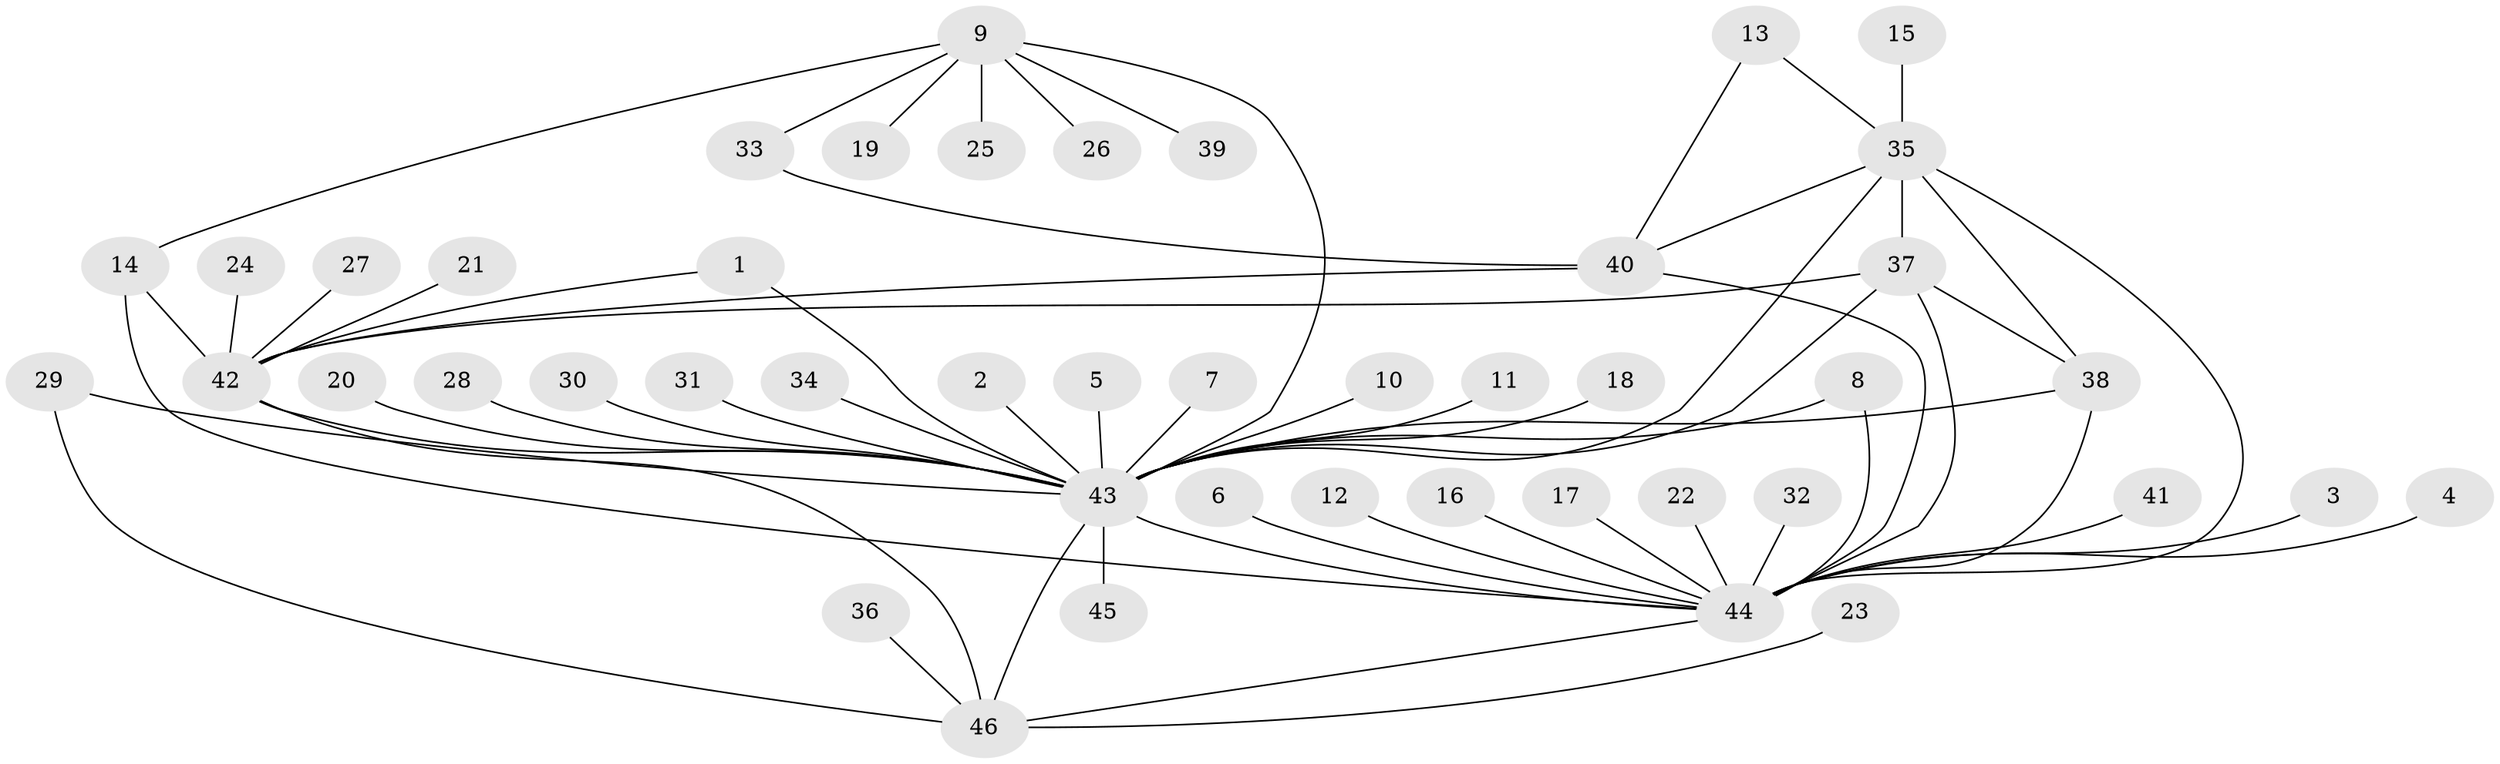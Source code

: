// original degree distribution, {8: 0.01098901098901099, 3: 0.18681318681318682, 30: 0.01098901098901099, 10: 0.02197802197802198, 2: 0.15384615384615385, 1: 0.5494505494505495, 24: 0.01098901098901099, 4: 0.04395604395604396, 9: 0.01098901098901099}
// Generated by graph-tools (version 1.1) at 2025/49/03/09/25 03:49:59]
// undirected, 46 vertices, 63 edges
graph export_dot {
graph [start="1"]
  node [color=gray90,style=filled];
  1;
  2;
  3;
  4;
  5;
  6;
  7;
  8;
  9;
  10;
  11;
  12;
  13;
  14;
  15;
  16;
  17;
  18;
  19;
  20;
  21;
  22;
  23;
  24;
  25;
  26;
  27;
  28;
  29;
  30;
  31;
  32;
  33;
  34;
  35;
  36;
  37;
  38;
  39;
  40;
  41;
  42;
  43;
  44;
  45;
  46;
  1 -- 42 [weight=1.0];
  1 -- 43 [weight=1.0];
  2 -- 43 [weight=1.0];
  3 -- 44 [weight=1.0];
  4 -- 44 [weight=1.0];
  5 -- 43 [weight=1.0];
  6 -- 44 [weight=1.0];
  7 -- 43 [weight=1.0];
  8 -- 43 [weight=1.0];
  8 -- 44 [weight=1.0];
  9 -- 14 [weight=1.0];
  9 -- 19 [weight=1.0];
  9 -- 25 [weight=1.0];
  9 -- 26 [weight=1.0];
  9 -- 33 [weight=1.0];
  9 -- 39 [weight=1.0];
  9 -- 43 [weight=1.0];
  10 -- 43 [weight=1.0];
  11 -- 43 [weight=1.0];
  12 -- 44 [weight=1.0];
  13 -- 35 [weight=1.0];
  13 -- 40 [weight=1.0];
  14 -- 42 [weight=1.0];
  14 -- 44 [weight=1.0];
  15 -- 35 [weight=1.0];
  16 -- 44 [weight=1.0];
  17 -- 44 [weight=1.0];
  18 -- 43 [weight=1.0];
  20 -- 43 [weight=1.0];
  21 -- 42 [weight=1.0];
  22 -- 44 [weight=1.0];
  23 -- 46 [weight=1.0];
  24 -- 42 [weight=1.0];
  27 -- 42 [weight=1.0];
  28 -- 43 [weight=1.0];
  29 -- 43 [weight=1.0];
  29 -- 46 [weight=1.0];
  30 -- 43 [weight=1.0];
  31 -- 43 [weight=1.0];
  32 -- 44 [weight=1.0];
  33 -- 40 [weight=1.0];
  34 -- 43 [weight=1.0];
  35 -- 37 [weight=1.0];
  35 -- 38 [weight=1.0];
  35 -- 40 [weight=2.0];
  35 -- 43 [weight=1.0];
  35 -- 44 [weight=3.0];
  36 -- 46 [weight=1.0];
  37 -- 38 [weight=1.0];
  37 -- 42 [weight=1.0];
  37 -- 43 [weight=1.0];
  37 -- 44 [weight=1.0];
  38 -- 43 [weight=2.0];
  38 -- 44 [weight=1.0];
  40 -- 42 [weight=1.0];
  40 -- 44 [weight=1.0];
  41 -- 44 [weight=1.0];
  42 -- 43 [weight=1.0];
  42 -- 46 [weight=1.0];
  43 -- 44 [weight=3.0];
  43 -- 45 [weight=2.0];
  43 -- 46 [weight=1.0];
  44 -- 46 [weight=1.0];
}
